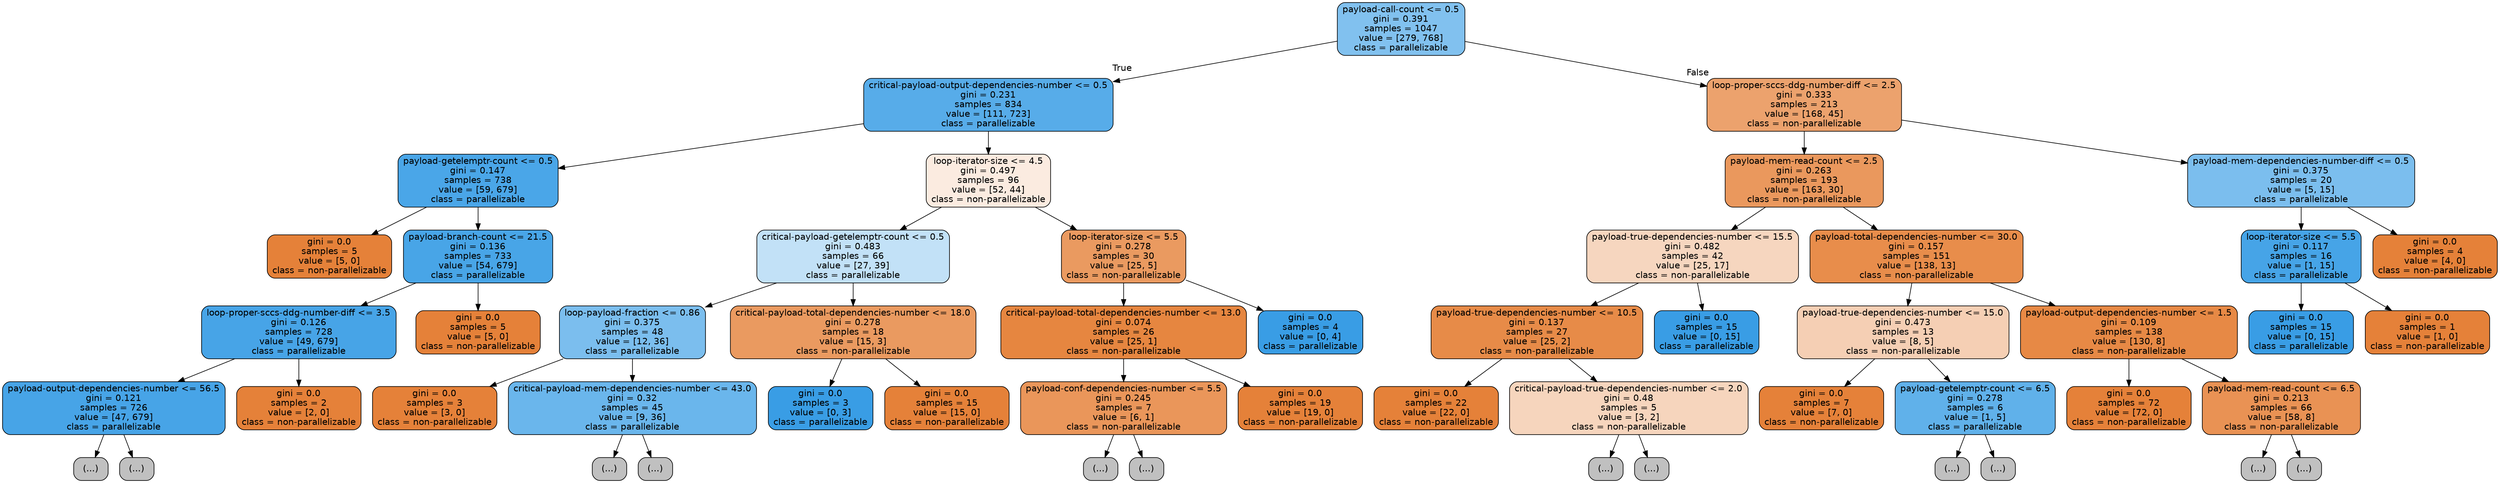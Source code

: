 digraph Tree {
node [shape=box, style="filled, rounded", color="black", fontname=helvetica] ;
edge [fontname=helvetica] ;
0 [label="payload-call-count <= 0.5\ngini = 0.391\nsamples = 1047\nvalue = [279, 768]\nclass = parallelizable", fillcolor="#399de5a2"] ;
1 [label="critical-payload-output-dependencies-number <= 0.5\ngini = 0.231\nsamples = 834\nvalue = [111, 723]\nclass = parallelizable", fillcolor="#399de5d8"] ;
0 -> 1 [labeldistance=2.5, labelangle=45, headlabel="True"] ;
2 [label="payload-getelemptr-count <= 0.5\ngini = 0.147\nsamples = 738\nvalue = [59, 679]\nclass = parallelizable", fillcolor="#399de5e9"] ;
1 -> 2 ;
3 [label="gini = 0.0\nsamples = 5\nvalue = [5, 0]\nclass = non-parallelizable", fillcolor="#e58139ff"] ;
2 -> 3 ;
4 [label="payload-branch-count <= 21.5\ngini = 0.136\nsamples = 733\nvalue = [54, 679]\nclass = parallelizable", fillcolor="#399de5eb"] ;
2 -> 4 ;
5 [label="loop-proper-sccs-ddg-number-diff <= 3.5\ngini = 0.126\nsamples = 728\nvalue = [49, 679]\nclass = parallelizable", fillcolor="#399de5ed"] ;
4 -> 5 ;
6 [label="payload-output-dependencies-number <= 56.5\ngini = 0.121\nsamples = 726\nvalue = [47, 679]\nclass = parallelizable", fillcolor="#399de5ed"] ;
5 -> 6 ;
7 [label="(...)", fillcolor="#C0C0C0"] ;
6 -> 7 ;
112 [label="(...)", fillcolor="#C0C0C0"] ;
6 -> 112 ;
117 [label="gini = 0.0\nsamples = 2\nvalue = [2, 0]\nclass = non-parallelizable", fillcolor="#e58139ff"] ;
5 -> 117 ;
118 [label="gini = 0.0\nsamples = 5\nvalue = [5, 0]\nclass = non-parallelizable", fillcolor="#e58139ff"] ;
4 -> 118 ;
119 [label="loop-iterator-size <= 4.5\ngini = 0.497\nsamples = 96\nvalue = [52, 44]\nclass = non-parallelizable", fillcolor="#e5813927"] ;
1 -> 119 ;
120 [label="critical-payload-getelemptr-count <= 0.5\ngini = 0.483\nsamples = 66\nvalue = [27, 39]\nclass = parallelizable", fillcolor="#399de54e"] ;
119 -> 120 ;
121 [label="loop-payload-fraction <= 0.86\ngini = 0.375\nsamples = 48\nvalue = [12, 36]\nclass = parallelizable", fillcolor="#399de5aa"] ;
120 -> 121 ;
122 [label="gini = 0.0\nsamples = 3\nvalue = [3, 0]\nclass = non-parallelizable", fillcolor="#e58139ff"] ;
121 -> 122 ;
123 [label="critical-payload-mem-dependencies-number <= 43.0\ngini = 0.32\nsamples = 45\nvalue = [9, 36]\nclass = parallelizable", fillcolor="#399de5bf"] ;
121 -> 123 ;
124 [label="(...)", fillcolor="#C0C0C0"] ;
123 -> 124 ;
147 [label="(...)", fillcolor="#C0C0C0"] ;
123 -> 147 ;
148 [label="critical-payload-total-dependencies-number <= 18.0\ngini = 0.278\nsamples = 18\nvalue = [15, 3]\nclass = non-parallelizable", fillcolor="#e58139cc"] ;
120 -> 148 ;
149 [label="gini = 0.0\nsamples = 3\nvalue = [0, 3]\nclass = parallelizable", fillcolor="#399de5ff"] ;
148 -> 149 ;
150 [label="gini = 0.0\nsamples = 15\nvalue = [15, 0]\nclass = non-parallelizable", fillcolor="#e58139ff"] ;
148 -> 150 ;
151 [label="loop-iterator-size <= 5.5\ngini = 0.278\nsamples = 30\nvalue = [25, 5]\nclass = non-parallelizable", fillcolor="#e58139cc"] ;
119 -> 151 ;
152 [label="critical-payload-total-dependencies-number <= 13.0\ngini = 0.074\nsamples = 26\nvalue = [25, 1]\nclass = non-parallelizable", fillcolor="#e58139f5"] ;
151 -> 152 ;
153 [label="payload-conf-dependencies-number <= 5.5\ngini = 0.245\nsamples = 7\nvalue = [6, 1]\nclass = non-parallelizable", fillcolor="#e58139d4"] ;
152 -> 153 ;
154 [label="(...)", fillcolor="#C0C0C0"] ;
153 -> 154 ;
155 [label="(...)", fillcolor="#C0C0C0"] ;
153 -> 155 ;
156 [label="gini = 0.0\nsamples = 19\nvalue = [19, 0]\nclass = non-parallelizable", fillcolor="#e58139ff"] ;
152 -> 156 ;
157 [label="gini = 0.0\nsamples = 4\nvalue = [0, 4]\nclass = parallelizable", fillcolor="#399de5ff"] ;
151 -> 157 ;
158 [label="loop-proper-sccs-ddg-number-diff <= 2.5\ngini = 0.333\nsamples = 213\nvalue = [168, 45]\nclass = non-parallelizable", fillcolor="#e58139bb"] ;
0 -> 158 [labeldistance=2.5, labelangle=-45, headlabel="False"] ;
159 [label="payload-mem-read-count <= 2.5\ngini = 0.263\nsamples = 193\nvalue = [163, 30]\nclass = non-parallelizable", fillcolor="#e58139d0"] ;
158 -> 159 ;
160 [label="payload-true-dependencies-number <= 15.5\ngini = 0.482\nsamples = 42\nvalue = [25, 17]\nclass = non-parallelizable", fillcolor="#e5813952"] ;
159 -> 160 ;
161 [label="payload-true-dependencies-number <= 10.5\ngini = 0.137\nsamples = 27\nvalue = [25, 2]\nclass = non-parallelizable", fillcolor="#e58139eb"] ;
160 -> 161 ;
162 [label="gini = 0.0\nsamples = 22\nvalue = [22, 0]\nclass = non-parallelizable", fillcolor="#e58139ff"] ;
161 -> 162 ;
163 [label="critical-payload-true-dependencies-number <= 2.0\ngini = 0.48\nsamples = 5\nvalue = [3, 2]\nclass = non-parallelizable", fillcolor="#e5813955"] ;
161 -> 163 ;
164 [label="(...)", fillcolor="#C0C0C0"] ;
163 -> 164 ;
165 [label="(...)", fillcolor="#C0C0C0"] ;
163 -> 165 ;
166 [label="gini = 0.0\nsamples = 15\nvalue = [0, 15]\nclass = parallelizable", fillcolor="#399de5ff"] ;
160 -> 166 ;
167 [label="payload-total-dependencies-number <= 30.0\ngini = 0.157\nsamples = 151\nvalue = [138, 13]\nclass = non-parallelizable", fillcolor="#e58139e7"] ;
159 -> 167 ;
168 [label="payload-true-dependencies-number <= 15.0\ngini = 0.473\nsamples = 13\nvalue = [8, 5]\nclass = non-parallelizable", fillcolor="#e5813960"] ;
167 -> 168 ;
169 [label="gini = 0.0\nsamples = 7\nvalue = [7, 0]\nclass = non-parallelizable", fillcolor="#e58139ff"] ;
168 -> 169 ;
170 [label="payload-getelemptr-count <= 6.5\ngini = 0.278\nsamples = 6\nvalue = [1, 5]\nclass = parallelizable", fillcolor="#399de5cc"] ;
168 -> 170 ;
171 [label="(...)", fillcolor="#C0C0C0"] ;
170 -> 171 ;
174 [label="(...)", fillcolor="#C0C0C0"] ;
170 -> 174 ;
175 [label="payload-output-dependencies-number <= 1.5\ngini = 0.109\nsamples = 138\nvalue = [130, 8]\nclass = non-parallelizable", fillcolor="#e58139ef"] ;
167 -> 175 ;
176 [label="gini = 0.0\nsamples = 72\nvalue = [72, 0]\nclass = non-parallelizable", fillcolor="#e58139ff"] ;
175 -> 176 ;
177 [label="payload-mem-read-count <= 6.5\ngini = 0.213\nsamples = 66\nvalue = [58, 8]\nclass = non-parallelizable", fillcolor="#e58139dc"] ;
175 -> 177 ;
178 [label="(...)", fillcolor="#C0C0C0"] ;
177 -> 178 ;
183 [label="(...)", fillcolor="#C0C0C0"] ;
177 -> 183 ;
190 [label="payload-mem-dependencies-number-diff <= 0.5\ngini = 0.375\nsamples = 20\nvalue = [5, 15]\nclass = parallelizable", fillcolor="#399de5aa"] ;
158 -> 190 ;
191 [label="loop-iterator-size <= 5.5\ngini = 0.117\nsamples = 16\nvalue = [1, 15]\nclass = parallelizable", fillcolor="#399de5ee"] ;
190 -> 191 ;
192 [label="gini = 0.0\nsamples = 15\nvalue = [0, 15]\nclass = parallelizable", fillcolor="#399de5ff"] ;
191 -> 192 ;
193 [label="gini = 0.0\nsamples = 1\nvalue = [1, 0]\nclass = non-parallelizable", fillcolor="#e58139ff"] ;
191 -> 193 ;
194 [label="gini = 0.0\nsamples = 4\nvalue = [4, 0]\nclass = non-parallelizable", fillcolor="#e58139ff"] ;
190 -> 194 ;
}